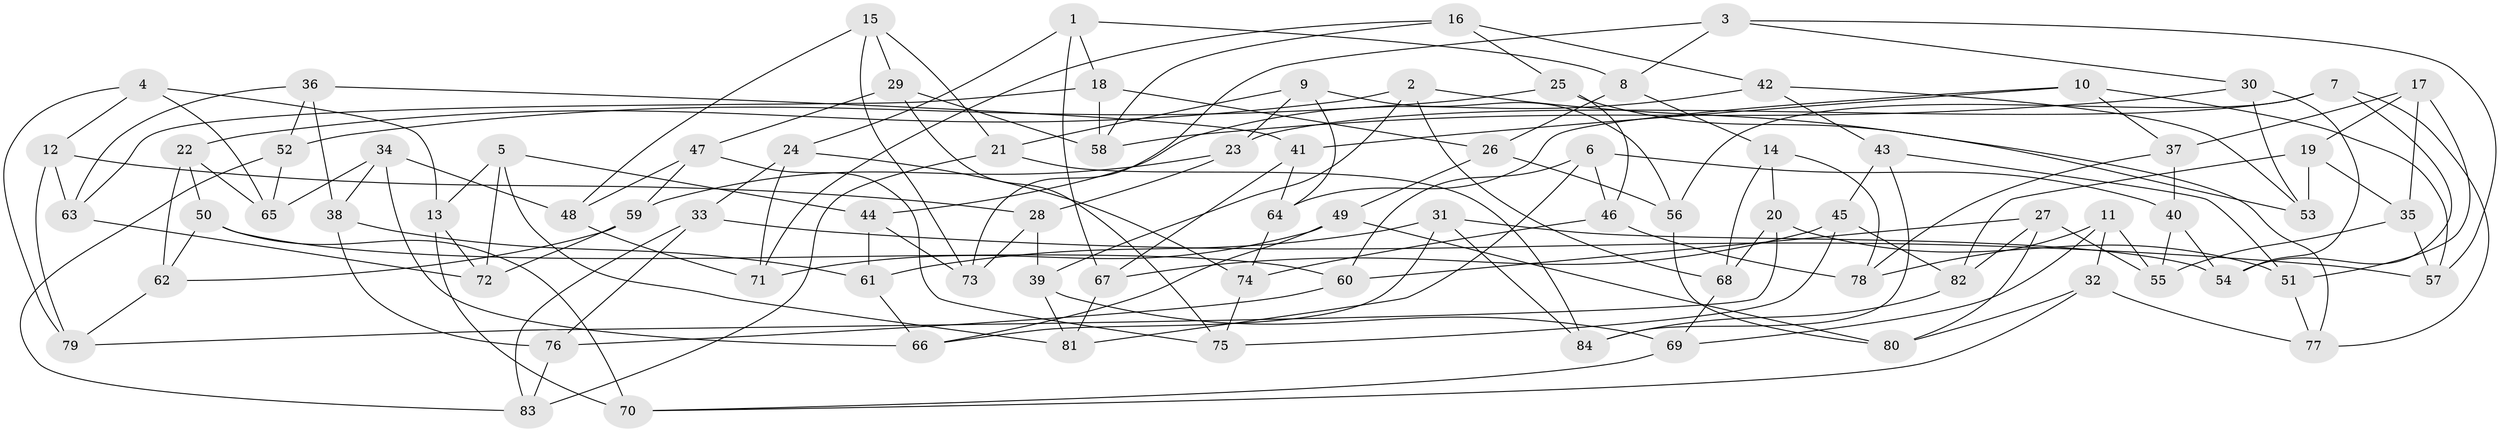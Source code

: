 // Generated by graph-tools (version 1.1) at 2025/50/03/09/25 03:50:48]
// undirected, 84 vertices, 168 edges
graph export_dot {
graph [start="1"]
  node [color=gray90,style=filled];
  1;
  2;
  3;
  4;
  5;
  6;
  7;
  8;
  9;
  10;
  11;
  12;
  13;
  14;
  15;
  16;
  17;
  18;
  19;
  20;
  21;
  22;
  23;
  24;
  25;
  26;
  27;
  28;
  29;
  30;
  31;
  32;
  33;
  34;
  35;
  36;
  37;
  38;
  39;
  40;
  41;
  42;
  43;
  44;
  45;
  46;
  47;
  48;
  49;
  50;
  51;
  52;
  53;
  54;
  55;
  56;
  57;
  58;
  59;
  60;
  61;
  62;
  63;
  64;
  65;
  66;
  67;
  68;
  69;
  70;
  71;
  72;
  73;
  74;
  75;
  76;
  77;
  78;
  79;
  80;
  81;
  82;
  83;
  84;
  1 -- 8;
  1 -- 24;
  1 -- 67;
  1 -- 18;
  2 -- 68;
  2 -- 39;
  2 -- 22;
  2 -- 53;
  3 -- 30;
  3 -- 57;
  3 -- 73;
  3 -- 8;
  4 -- 79;
  4 -- 65;
  4 -- 13;
  4 -- 12;
  5 -- 72;
  5 -- 13;
  5 -- 81;
  5 -- 44;
  6 -- 46;
  6 -- 40;
  6 -- 81;
  6 -- 60;
  7 -- 54;
  7 -- 23;
  7 -- 77;
  7 -- 56;
  8 -- 14;
  8 -- 26;
  9 -- 64;
  9 -- 21;
  9 -- 23;
  9 -- 56;
  10 -- 57;
  10 -- 64;
  10 -- 41;
  10 -- 37;
  11 -- 69;
  11 -- 78;
  11 -- 55;
  11 -- 32;
  12 -- 79;
  12 -- 28;
  12 -- 63;
  13 -- 70;
  13 -- 72;
  14 -- 20;
  14 -- 68;
  14 -- 78;
  15 -- 48;
  15 -- 73;
  15 -- 29;
  15 -- 21;
  16 -- 42;
  16 -- 71;
  16 -- 58;
  16 -- 25;
  17 -- 35;
  17 -- 19;
  17 -- 37;
  17 -- 51;
  18 -- 63;
  18 -- 58;
  18 -- 26;
  19 -- 53;
  19 -- 35;
  19 -- 82;
  20 -- 51;
  20 -- 79;
  20 -- 68;
  21 -- 84;
  21 -- 83;
  22 -- 65;
  22 -- 50;
  22 -- 62;
  23 -- 59;
  23 -- 28;
  24 -- 33;
  24 -- 74;
  24 -- 71;
  25 -- 52;
  25 -- 77;
  25 -- 46;
  26 -- 56;
  26 -- 49;
  27 -- 60;
  27 -- 82;
  27 -- 55;
  27 -- 80;
  28 -- 39;
  28 -- 73;
  29 -- 58;
  29 -- 47;
  29 -- 75;
  30 -- 53;
  30 -- 54;
  30 -- 58;
  31 -- 84;
  31 -- 61;
  31 -- 54;
  31 -- 66;
  32 -- 80;
  32 -- 70;
  32 -- 77;
  33 -- 76;
  33 -- 83;
  33 -- 57;
  34 -- 65;
  34 -- 66;
  34 -- 48;
  34 -- 38;
  35 -- 57;
  35 -- 55;
  36 -- 63;
  36 -- 38;
  36 -- 52;
  36 -- 41;
  37 -- 78;
  37 -- 40;
  38 -- 61;
  38 -- 76;
  39 -- 69;
  39 -- 81;
  40 -- 55;
  40 -- 54;
  41 -- 67;
  41 -- 64;
  42 -- 43;
  42 -- 53;
  42 -- 44;
  43 -- 45;
  43 -- 51;
  43 -- 84;
  44 -- 61;
  44 -- 73;
  45 -- 82;
  45 -- 75;
  45 -- 67;
  46 -- 78;
  46 -- 74;
  47 -- 59;
  47 -- 75;
  47 -- 48;
  48 -- 71;
  49 -- 71;
  49 -- 80;
  49 -- 66;
  50 -- 62;
  50 -- 70;
  50 -- 60;
  51 -- 77;
  52 -- 65;
  52 -- 83;
  56 -- 80;
  59 -- 62;
  59 -- 72;
  60 -- 76;
  61 -- 66;
  62 -- 79;
  63 -- 72;
  64 -- 74;
  67 -- 81;
  68 -- 69;
  69 -- 70;
  74 -- 75;
  76 -- 83;
  82 -- 84;
}
